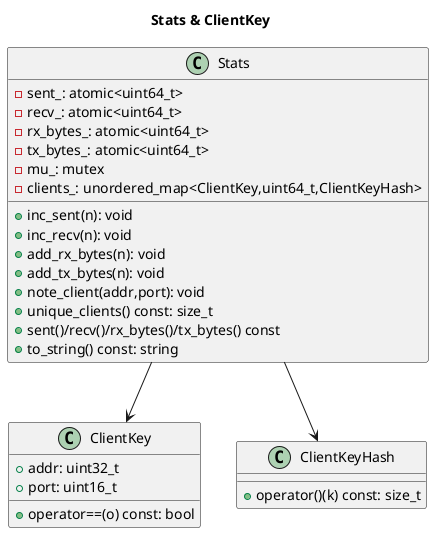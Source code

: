 @startuml
title Stats & ClientKey
class Stats {
  - sent_: atomic<uint64_t>
  - recv_: atomic<uint64_t>
  - rx_bytes_: atomic<uint64_t>
  - tx_bytes_: atomic<uint64_t>
  - mu_: mutex
  - clients_: unordered_map<ClientKey,uint64_t,ClientKeyHash>
  + inc_sent(n): void
  + inc_recv(n): void
  + add_rx_bytes(n): void
  + add_tx_bytes(n): void
  + note_client(addr,port): void
  + unique_clients() const: size_t
  + sent()/recv()/rx_bytes()/tx_bytes() const
  + to_string() const: string
}
class ClientKey {
  + addr: uint32_t
  + port: uint16_t
  + operator==(o) const: bool
}
class ClientKeyHash {
  + operator()(k) const: size_t
}
Stats --> ClientKey
Stats --> ClientKeyHash
@enduml
